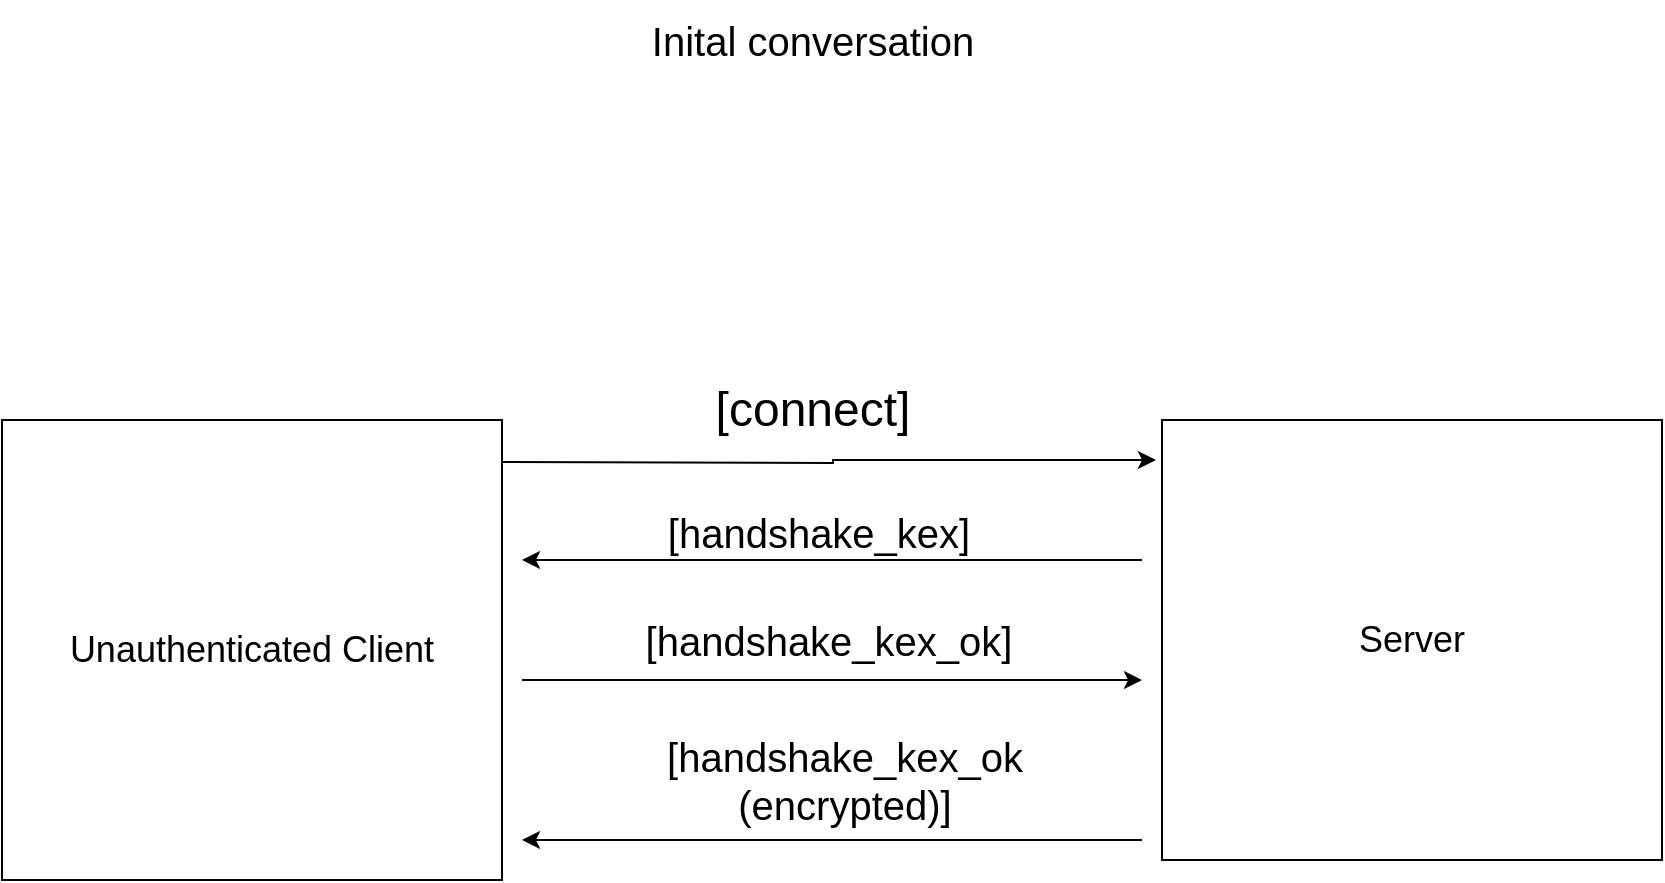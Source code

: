 <mxfile version="24.7.14">
  <diagram name="Page-1" id="jCJWg8iVVMsIMILv0vmF">
    <mxGraphModel dx="1434" dy="750" grid="1" gridSize="10" guides="1" tooltips="1" connect="1" arrows="1" fold="1" page="1" pageScale="1" pageWidth="850" pageHeight="1100" math="0" shadow="0">
      <root>
        <mxCell id="0" />
        <mxCell id="1" parent="0" />
        <mxCell id="I5Wyxy-ud4l5nD9NaTTh-4" style="edgeStyle=orthogonalEdgeStyle;rounded=0;orthogonalLoop=1;jettySize=auto;html=1;entryX=-0.012;entryY=0.091;entryDx=0;entryDy=0;entryPerimeter=0;" edge="1" parent="1" target="I5Wyxy-ud4l5nD9NaTTh-3">
          <mxGeometry relative="1" as="geometry">
            <mxPoint x="270" y="271" as="sourcePoint" />
            <mxPoint x="520" y="271" as="targetPoint" />
          </mxGeometry>
        </mxCell>
        <mxCell id="I5Wyxy-ud4l5nD9NaTTh-5" value="[connect]" style="edgeLabel;html=1;align=center;verticalAlign=middle;resizable=0;points=[];fontSize=24;" vertex="1" connectable="0" parent="I5Wyxy-ud4l5nD9NaTTh-4">
          <mxGeometry x="0.088" relative="1" as="geometry">
            <mxPoint x="-22" y="-25" as="offset" />
          </mxGeometry>
        </mxCell>
        <mxCell id="I5Wyxy-ud4l5nD9NaTTh-1" value="&lt;font style=&quot;font-size: 18px;&quot;&gt;Unauthenticated Client&lt;/font&gt;" style="rounded=0;whiteSpace=wrap;html=1;" vertex="1" parent="1">
          <mxGeometry x="20" y="250" width="250" height="230" as="geometry" />
        </mxCell>
        <mxCell id="I5Wyxy-ud4l5nD9NaTTh-3" value="&lt;font style=&quot;font-size: 18px;&quot;&gt;Server&lt;/font&gt;" style="rounded=0;whiteSpace=wrap;html=1;" vertex="1" parent="1">
          <mxGeometry x="600" y="250" width="250" height="220" as="geometry" />
        </mxCell>
        <mxCell id="I5Wyxy-ud4l5nD9NaTTh-6" value="Inital conversation" style="text;html=1;align=center;verticalAlign=middle;resizable=0;points=[];autosize=1;strokeColor=none;fillColor=none;fontSize=20;" vertex="1" parent="1">
          <mxGeometry x="335" y="40" width="180" height="40" as="geometry" />
        </mxCell>
        <mxCell id="I5Wyxy-ud4l5nD9NaTTh-8" style="edgeStyle=orthogonalEdgeStyle;rounded=0;orthogonalLoop=1;jettySize=auto;html=1;entryX=0;entryY=0.5;entryDx=0;entryDy=0;" edge="1" parent="1">
          <mxGeometry relative="1" as="geometry">
            <mxPoint x="590" y="320" as="sourcePoint" />
            <mxPoint x="280" y="320" as="targetPoint" />
          </mxGeometry>
        </mxCell>
        <mxCell id="I5Wyxy-ud4l5nD9NaTTh-10" value="[handshake_kex]" style="edgeLabel;html=1;align=center;verticalAlign=middle;resizable=0;points=[];fontSize=20;" vertex="1" connectable="0" parent="I5Wyxy-ud4l5nD9NaTTh-8">
          <mxGeometry x="0.088" y="-1" relative="1" as="geometry">
            <mxPoint x="6" y="-13" as="offset" />
          </mxGeometry>
        </mxCell>
        <mxCell id="I5Wyxy-ud4l5nD9NaTTh-11" style="edgeStyle=orthogonalEdgeStyle;rounded=0;orthogonalLoop=1;jettySize=auto;html=1;" edge="1" parent="1">
          <mxGeometry relative="1" as="geometry">
            <mxPoint x="280" y="380" as="sourcePoint" />
            <mxPoint x="590" y="380" as="targetPoint" />
          </mxGeometry>
        </mxCell>
        <mxCell id="I5Wyxy-ud4l5nD9NaTTh-12" value="[handshake_kex_ok]" style="edgeLabel;html=1;align=center;verticalAlign=middle;resizable=0;points=[];fontSize=20;" vertex="1" connectable="0" parent="I5Wyxy-ud4l5nD9NaTTh-11">
          <mxGeometry x="0.088" y="-1" relative="1" as="geometry">
            <mxPoint x="-16" y="-21" as="offset" />
          </mxGeometry>
        </mxCell>
        <mxCell id="I5Wyxy-ud4l5nD9NaTTh-13" style="edgeStyle=orthogonalEdgeStyle;rounded=0;orthogonalLoop=1;jettySize=auto;html=1;entryX=0;entryY=0.5;entryDx=0;entryDy=0;" edge="1" parent="1">
          <mxGeometry relative="1" as="geometry">
            <mxPoint x="590" y="460" as="sourcePoint" />
            <mxPoint x="280" y="460" as="targetPoint" />
          </mxGeometry>
        </mxCell>
        <mxCell id="I5Wyxy-ud4l5nD9NaTTh-14" value="[handshake_kex_ok &lt;br&gt;(encrypted)]" style="edgeLabel;html=1;align=center;verticalAlign=middle;resizable=0;points=[];fontSize=20;" vertex="1" connectable="0" parent="I5Wyxy-ud4l5nD9NaTTh-13">
          <mxGeometry x="0.088" y="-1" relative="1" as="geometry">
            <mxPoint x="19" y="-29" as="offset" />
          </mxGeometry>
        </mxCell>
      </root>
    </mxGraphModel>
  </diagram>
</mxfile>
